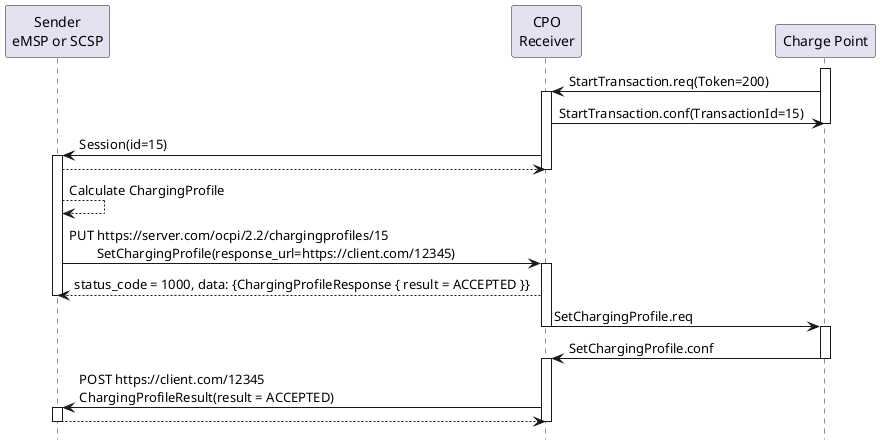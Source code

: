 @startuml
hide footbox

participant "Sender\neMSP or SCSP" as eMSP
participant "CPO\nReceiver" as CPO
participant "Charge Point" as CP


activate CP
CP   ->  CPO:  StartTransaction.req(Token=200)
activate CPO
CPO  ->  CP:   StartTransaction.conf(TransactionId=15)
deactivate CP
CPO  ->  eMSP: Session(id=15)
activate eMSP
eMSP --> CPO: 
deactivate CPO


eMSP --> eMSP: Calculate ChargingProfile
eMSP ->  CPO:  PUT https:~//server.com/ocpi/2.2/chargingprofiles/15\n        SetChargingProfile(response_url=https:~//client.com/12345)
activate CPO
CPO  --> eMSP: status_code = 1000, data: {ChargingProfileResponse { result = ACCEPTED }}
deactivate eMSP

CPO  ->  CP:   SetChargingProfile.req
deactivate CPO
activate CP
CP   ->  CPO:  SetChargingProfile.conf
deactivate CP
activate CPO
CPO  ->  eMSP: POST https:~//client.com/12345\nChargingProfileResult(result = ACCEPTED)
activate eMSP
eMSP --> CPO:
deactivate CPO
deactivate eMSP

@enduml
